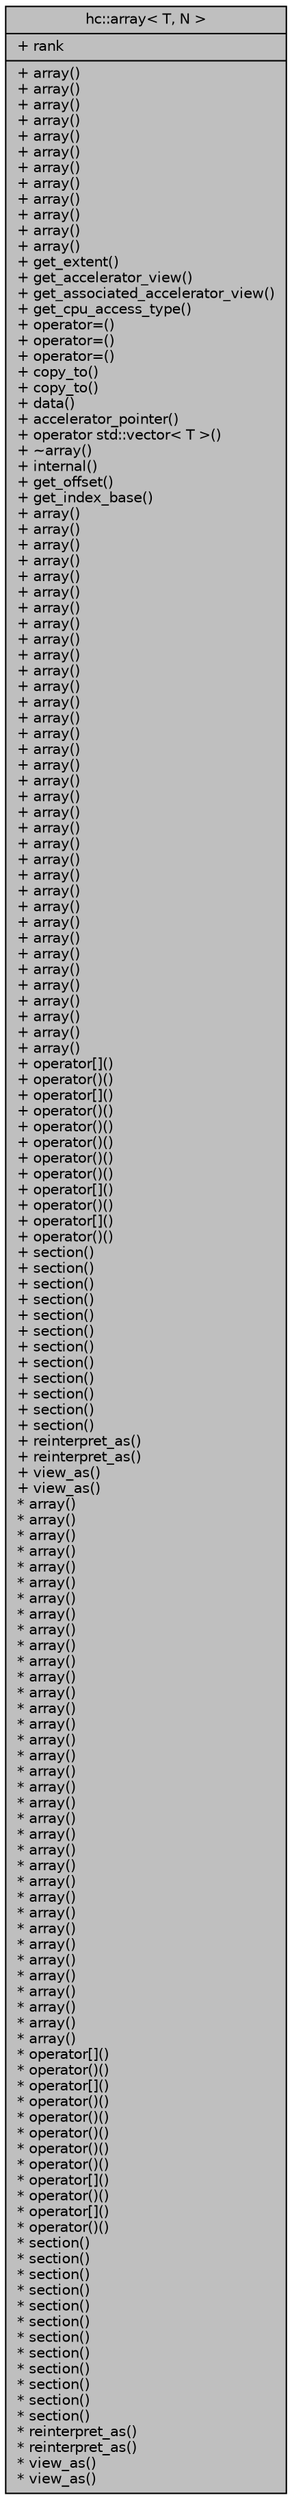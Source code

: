 digraph "hc::array&lt; T, N &gt;"
{
  edge [fontname="Helvetica",fontsize="10",labelfontname="Helvetica",labelfontsize="10"];
  node [fontname="Helvetica",fontsize="10",shape=record];
  Node1 [label="{hc::array\< T, N \>\n|+ rank\l|+ array()\l+ array()\l+ array()\l+ array()\l+ array()\l+ array()\l+ array()\l+ array()\l+ array()\l+ array()\l+ array()\l+ array()\l+ get_extent()\l+ get_accelerator_view()\l+ get_associated_accelerator_view()\l+ get_cpu_access_type()\l+ operator=()\l+ operator=()\l+ operator=()\l+ copy_to()\l+ copy_to()\l+ data()\l+ accelerator_pointer()\l+ operator std::vector\< T \>()\l+ ~array()\l+ internal()\l+ get_offset()\l+ get_index_base()\l+ array()\l+ array()\l+ array()\l+ array()\l+ array()\l+ array()\l+ array()\l+ array()\l+ array()\l+ array()\l+ array()\l+ array()\l+ array()\l+ array()\l+ array()\l+ array()\l+ array()\l+ array()\l+ array()\l+ array()\l+ array()\l+ array()\l+ array()\l+ array()\l+ array()\l+ array()\l+ array()\l+ array()\l+ array()\l+ array()\l+ array()\l+ array()\l+ array()\l+ array()\l+ array()\l+ operator[]()\l+ operator()()\l+ operator[]()\l+ operator()()\l+ operator()()\l+ operator()()\l+ operator()()\l+ operator()()\l+ operator[]()\l+ operator()()\l+ operator[]()\l+ operator()()\l+ section()\l+ section()\l+ section()\l+ section()\l+ section()\l+ section()\l+ section()\l+ section()\l+ section()\l+ section()\l+ section()\l+ section()\l+ reinterpret_as()\l+ reinterpret_as()\l+ view_as()\l+ view_as()\l* array()\l* array()\l* array()\l* array()\l* array()\l* array()\l* array()\l* array()\l* array()\l* array()\l* array()\l* array()\l* array()\l* array()\l* array()\l* array()\l* array()\l* array()\l* array()\l* array()\l* array()\l* array()\l* array()\l* array()\l* array()\l* array()\l* array()\l* array()\l* array()\l* array()\l* array()\l* array()\l* array()\l* array()\l* array()\l* operator[]()\l* operator()()\l* operator[]()\l* operator()()\l* operator()()\l* operator()()\l* operator()()\l* operator()()\l* operator[]()\l* operator()()\l* operator[]()\l* operator()()\l* section()\l* section()\l* section()\l* section()\l* section()\l* section()\l* section()\l* section()\l* section()\l* section()\l* section()\l* section()\l* reinterpret_as()\l* reinterpret_as()\l* view_as()\l* view_as()\l}",height=0.2,width=0.4,color="black", fillcolor="grey75", style="filled", fontcolor="black"];
}
